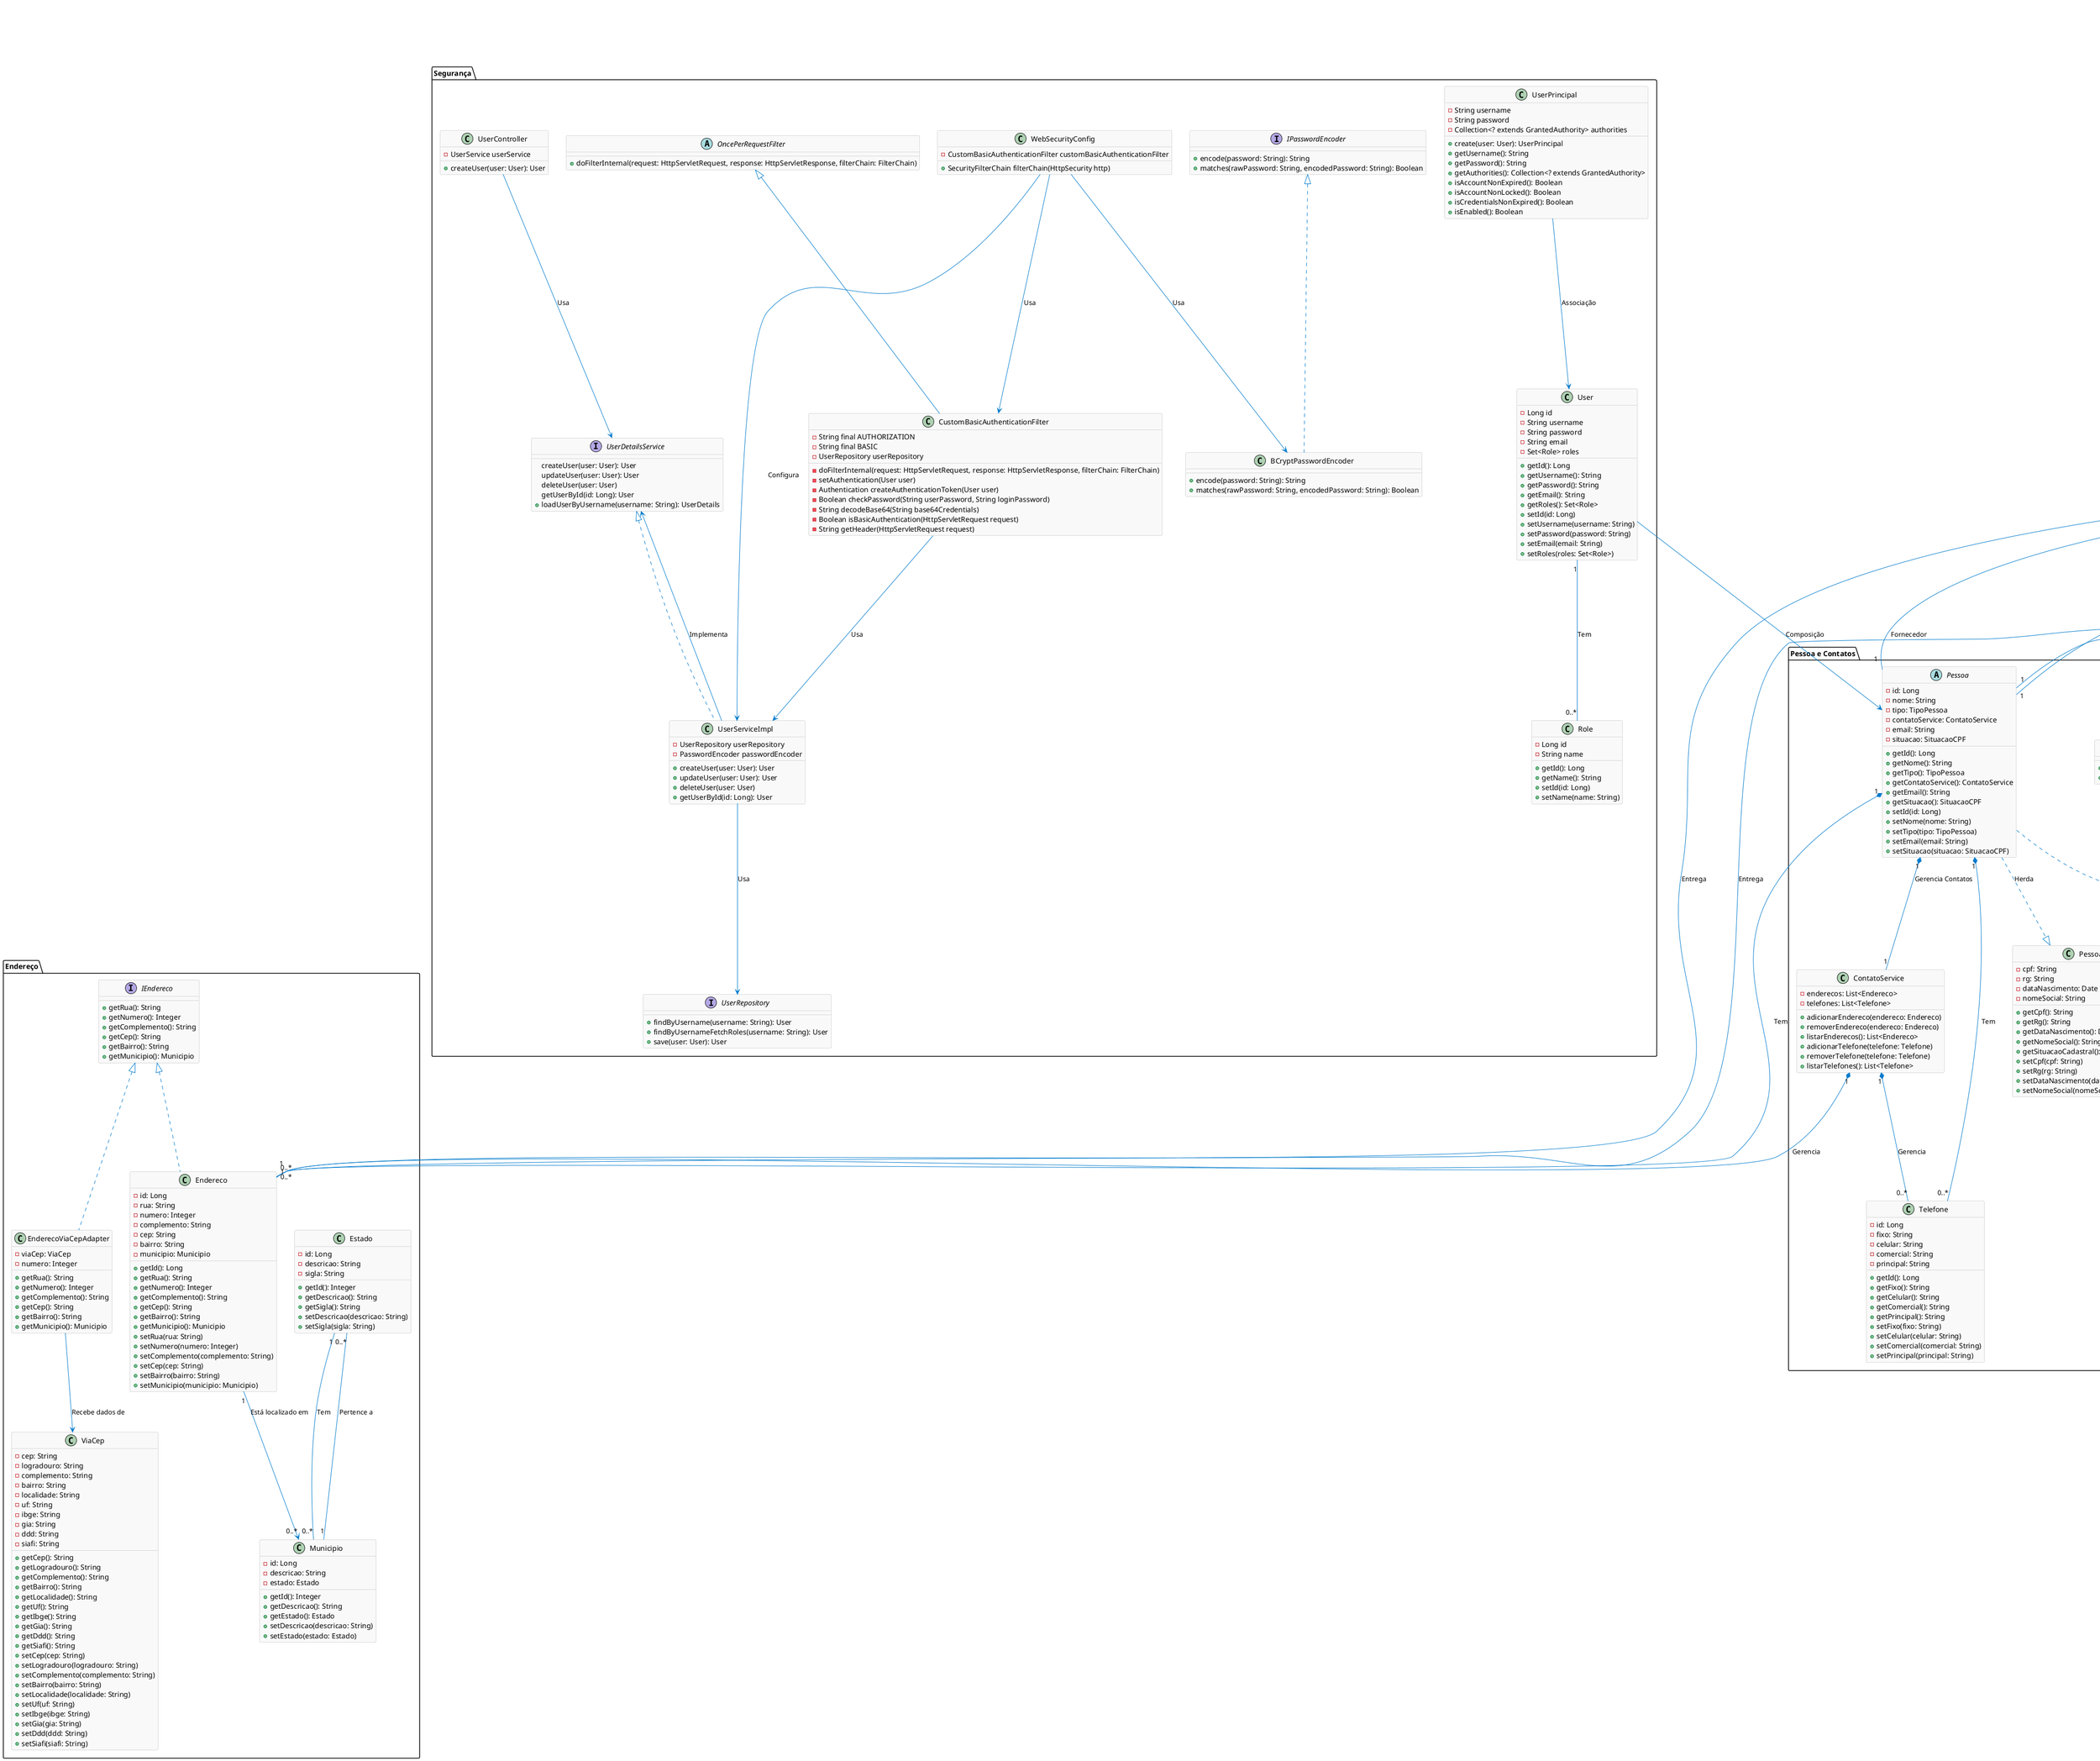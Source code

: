 @startuml

' Define a aparência das linhas e caixas
skinparam class {
    BackgroundColor #F9F9F9
    BorderColor #B5B5B5
    ArrowColor #007ACC
}

' Define estilos para diferentes tipos de relacionamentos
skinparam class {
    ArrowColor #007ACC
    BackgroundColor #F9F9F9
    BorderColor #B5B5B5
}

skinparam class {
    BackgroundColor #F9F9F9
    BorderColor #B5B5B5
}

' Define o estilo das interfaces
skinparam interface {
    BackgroundColor #D0E8FF
    BorderColor #007ACC
}

' Classes e interfaces relacionadas a Endereço
package "Endereço" {
    class Estado {
        - id: Long
        - descricao: String
        - sigla: String
        + getId(): Integer
        + getDescricao(): String
        + getSigla(): String
        + setDescricao(descricao: String)
        + setSigla(sigla: String)
    }

    class Municipio {
        - id: Long
        - descricao: String
        - estado: Estado
        + getId(): Integer
        + getDescricao(): String
        + getEstado(): Estado
        + setDescricao(descricao: String)
        + setEstado(estado: Estado)
    }

    class ViaCep {
        - cep: String
        - logradouro: String
        - complemento: String
        - bairro: String
        - localidade: String
        - uf: String
        - ibge: String
        - gia: String
        - ddd: String
        - siafi: String
        + getCep(): String
        + getLogradouro(): String
        + getComplemento(): String
        + getBairro(): String
        + getLocalidade(): String
        + getUf(): String
        + getIbge(): String
        + getGia(): String
        + getDdd(): String
        + getSiafi(): String
        + setCep(cep: String)
        + setLogradouro(logradouro: String)
        + setComplemento(complemento: String)
        + setBairro(bairro: String)
        + setLocalidade(localidade: String)
        + setUf(uf: String)
        + setIbge(ibge: String)
        + setGia(gia: String)
        + setDdd(ddd: String)
        + setSiafi(siafi: String)
    }

    interface IEndereco {
        + getRua(): String
        + getNumero(): Integer
        + getComplemento(): String
        + getCep(): String
        + getBairro(): String
        + getMunicipio(): Municipio
    }

    class EnderecoViaCepAdapter implements IEndereco {
        - viaCep: ViaCep
        - numero: Integer
        + getRua(): String
        + getNumero(): Integer
        + getComplemento(): String
        + getCep(): String
        + getBairro(): String
        + getMunicipio(): Municipio
    }

    class Endereco implements IEndereco {
        - id: Long
        - rua: String
        - numero: Integer
        - complemento: String
        - cep: String
        - bairro: String
        - municipio: Municipio
        + getId(): Long
        + getRua(): String
        + getNumero(): Integer
        + getComplemento(): String
        + getCep(): String
        + getBairro(): String
        + getMunicipio(): Municipio
        + setRua(rua: String)
        + setNumero(numero: Integer)
        + setComplemento(complemento: String)
        + setCep(cep: String)
        + setBairro(bairro: String)
        + setMunicipio(municipio: Municipio)
    }
}

' Classes e interfaces relacionadas a Pessoa
package "Pessoa e Contatos" {
    class Telefone {
        - id: Long
        - fixo: String
        - celular: String
        - comercial: String
        - principal: String
        + getId(): Long
        + getFixo(): String
        + getCelular(): String
        + getComercial(): String
        + getPrincipal(): String
        + setFixo(fixo: String)
        + setCelular(celular: String)
        + setComercial(comercial: String)
        + setPrincipal(principal: String)
    }

    class ContatoService {
        - enderecos: List<Endereco>
        - telefones: List<Telefone>
        + adicionarEndereco(endereco: Endereco)
        + removerEndereco(endereco: Endereco)
        + listarEnderecos(): List<Endereco>
        + adicionarTelefone(telefone: Telefone)
        + removerTelefone(telefone: Telefone)
        + listarTelefones(): List<Telefone>
    }

    enum TipoPessoa {
        CLIENTE
        FORNECEDOR
        REPRESENTANTE
        FUNCIONARIO
        ADMINISTRADOR
    }


    class PessoaFactory {
        ' + createPessoaFisica(cpf: String, rg: String, dataNascimento: Date, nomeSocial: String): PessoaFisica
        ' + createPessoaJuridica(cnpj: String, inscricaoEstadual: String, inscricaoMunicipal: String, razaoSocial: String, ramoAtividade: String, situacaoCadastral: SituacaoCNPJ): PessoaJuridica
        + createPessoaFisica(): PessoaFisica
        + createPessoaJuridica(): PessoaJuridica
    }

    abstract class Pessoa {
        - id: Long
        - nome: String
        - tipo: TipoPessoa
        - contatoService: ContatoService
        - email: String
        - situacao: SituacaoCPF
        + getId(): Long
        + getNome(): String
        + getTipo(): TipoPessoa
        + getContatoService(): ContatoService
        + getEmail(): String
        + getSituacao(): SituacaoCPF
        + setId(id: Long)
        + setNome(nome: String)
        + setTipo(tipo: TipoPessoa)
        + setEmail(email: String)
        + setSituacao(situacao: SituacaoCPF)
    }

    enum SituacaoCPF {
        REGULAR
        PENDENTE
        SUSPENSO
        CANCELADO
        NULO
    }

    class PessoaFisica {
        - cpf: String
        - rg: String
        - dataNascimento: Date
        - nomeSocial: String
        + getCpf(): String
        + getRg(): String
        + getDataNascimento(): Date
        + getNomeSocial(): String
        + getSituacaoCadastral(): SituacaoCPF
        + setCpf(cpf: String)
        + setRg(rg: String)
        + setDataNascimento(dataNascimento: Date)
        + setNomeSocial(nomeSocial: String)
    }

    enum SituacaoCNPJ {
        ATIVO
        SUSPENSA
        INAPTA
        BAIXADA
        NULA
    }

    class PessoaJuridica {
        - cnpj: String
        - inscricaoEstadual: String
        - inscricaoMunicipal: String
        - razaoSocial: String
        - ramoAtividade: String
        - situacaoCadastral: SituacaoCNPJ
        + getCnpj(): String
        + getInscricaoEstadual(): String
        + getInscricaoMunicipal(): String
        + getRazaoSocial(): String
        + getRamoAtividade(): String
        + getSituacaoCadastral(): SituacaoCNPJ
        + setCnpj(cnpj: String)
        + setInscricaoEstadual(inscricaoEstadual: String)
        + setInscricaoMunicipal(inscricaoMunicipal: String)
        + setRazaoSocial(razaoSocial: String)
        + setRamoAtividade(ramoAtividade: String)
        + setSituacaoCadastral(situacaoCadastral: SituacaoCNPJ)
    }
}

' Classes e interfaces relacionadas a Produtos e Estoque
package "Produtos e Estoque" {
    enum Metrica {
        UNIDADE
        KILOGRAMAS
        METROS
        LITROS
    }

    class Produto {
        - id: Long
        - marca: String
        - modelo: String
        - descricao: String
        - metrica: Metrica
        - valorCusto: Decimal
        - valorVenda: Decimal
        + getId(): Long
        + getMarca(): String
        + getModelo(): String
        + getDescricao(): String
        + getMetrica(): Metrica
        + getValorCusto(): Decimal
        + getValorVenda(): Decimal
        + setMarca(marca: String)
        + setModelo(modelo: String)
        + setDescricao(descricao: String)
        + setMetrica(metrica: Metrica)
        + setValorCusto(valorCusto: Decimal)
        + setValorVenda(valorVenda: Decimal)
    }

    class LocalArmazenamento {
        - id: Long
        - nome: String
        - endereco: Endereco
        - capacidadeTotal: Decimal
        - capacidadeDisponivel: Decimal
        + getId(): Long
        + getNome(): String
        + getEndereco(): Endereco
        + getCapacidadeTotal(): Decimal
        + getCapacidadeDisponivel(): Decimal
        + setNome(nome: String)
        + setEndereco(endereco: Endereco)
        + setCapacidadeTotal(capacidadeTotal: Decimal)
        + setCapacidadeDisponivel(capacidadeDisponivel: Decimal)
    }

    class Estoque {
        - id: Long
        - produto: Produto
        - quantidade: Decimal
        - tipoMedida: Metrica
        - localArmazenamento: LocalArmazenamento
        + getId(): Long
        + getProduto(): Produto
        + getQuantidade(): Decimal
        + getTipoMedida(): Metrica
        + getLocalArmazenamento(): LocalArmazenamento
        + setProduto(produto: Produto)
        + setQuantidade(quantidade: Decimal)
        + setTipoMedida(tipoMedida: Metrica)
        + setLocalArmazenamento(localArmazenamento: LocalArmazenamento)
    }
}
' Classes e interfaces relacionadas a Pagamento
package "Pagamentos" {
    enum TipoPagamento {
        PIX
        BOLETO
        CARTAO
        BITCOINS
    }

    enum StatusPagamento {
        PENDENTE
        CONFIRMADO
        CANCELADO
    }

    class Pagamento {
        - id: Long
        - valor: Decimal
        - data: Date
        - status: StatusPagamento
        - dataConfirmacao: Date
        - tipoPagamento: TipoPagamento
        - processar: IPagamentoProcessar
        - validar: IPagamentoValidar
        - notificar: IPagamentoNotificar
        + getId(): Long
        + getValor(): Decimal
        + getData(): Date
        + getStatus(): StatusPagamento
        + getDataConfirmacao(): Date
        + getTipoPagamento(): TipoPagamento
        + setValor(valor: Decimal)
        + setData(data: Date)
        + setStatus(status: StatusPagamento)
        + setDataConfirmacao(dataConfirmacao: Date)
        + setTipoPagamento(tipoPagamento: TipoPagamento)
        + setProcessar(processar: IPagamentoProcessar)
        + setValidar(validar: IPagamentoValidar)
        + setNotificar(notificar: IPagamentoNotificar)
        + processar()
    }

    ' Segregacao de Interfaces para as Estratégias de Pagamento
    interface IPagamentoProcessar {
        + processarPagamento(pagamento: Pagamento)
    }

    interface IPagamentoValidar {
        + validarPagamento(pagamento: Pagamento): Boolean
    }

    interface IPagamentoNotificar {
        + notificarStatus(pagamento: Pagamento)
    }

    class PagamentoPIX implements IPagamentoProcessar, IPagamentoValidar, IPagamentoNotificar {
        + processarPagamento(pagamento: Pagamento)
        + validarPagamento(pagamento: Pagamento): Boolean
        + notificarStatus(pagamento: Pagamento)
    }

    class PagamentoBoleto implements IPagamentoProcessar, IPagamentoValidar, IPagamentoNotificar {
        + processarPagamento(pagamento: Pagamento)
        + validarPagamento(pagamento: Pagamento): Boolean
        + notificarStatus(pagamento: Pagamento)
    }

    class PagamentoCartao implements IPagamentoProcessar, IPagamentoValidar, IPagamentoNotificar {
        + processarPagamento(pagamento: Pagamento)
        + validarPagamento(pagamento: Pagamento): Boolean
        + notificarStatus(pagamento: Pagamento)
    }

    class PagamentoBitcoins implements IPagamentoProcessar, IPagamentoValidar, IPagamentoNotificar {
        + processarPagamento(pagamento: Pagamento)
        + validarPagamento(pagamento: Pagamento): Boolean
        + notificarStatus(pagamento: Pagamento)
    }
}

' Classes e interfaces relacionadas a Pedidos
package "Pedidos" {
    class ItemPedido {
        - id: Long
        - produto: Produto
        - quantidade: Decimal
        - valorAtualProduto: Decimal
        - dataPedido: Date
        - subTotal: Decimal
        + getId(): Long
        + getProduto(): Produto
        + getQuantidade(): Decimal
        + getValorAtualProduto(): Decimal
        + getDataPedido(): Date
        + getSubTotal(): Decimal
        + setProduto(produto: Produto)
        + setQuantidade(quantidade: Decimal)
        + setValorAtualProduto(valorAtualProduto: Decimal)
        + setDataPedido(dataPedido: Date)
        + setSubTotal(subTotal: Decimal)
    }

    class PedidoVenda {
        - id: Long
        - cliente: Pessoa
        - cpfNota: String
        - itens: List<ItemPedido>
        - valorTotal: Decimal
        - dataPedido: Date
        - pagamento: Pagamento
        - dataEntrega: Date
        - localEntrega: Endereco
        + getId(): Long
        + getCliente(): Pessoa
        + getCpfNota(): String
        + getItens(): List<ItemPedido>
        + getValorTotal(): Decimal
        + getDataPedido(): Date
        + getPagamento(): Pagamento
        + getDataEntrega(): Date
        + getLocalEntrega(): Endereco
        + setCliente(cliente: Pessoa)
        + setCpfNota(cpfNota: String)
        + setItens(itens: List<ItemPedido>)
        + setValorTotal(valorTotal: Decimal)
        + setDataPedido(dataPedido: Date)
        + setPagamento(pagamento: Pagamento)
        + setDataEntrega(dataEntrega: Date)
        + setLocalEntrega(localEntrega: Endereco)
    }

    class PedidoCompra {
        - id: Long
        - comprador: Pessoa
        - fornecedor: Pessoa
        - itens: List<ItemPedido>
        - valorTotal: Decimal
        - dataPedido: Date
        - pagamento: Pagamento
        - dataEntrega: Date
        - localEntrega: Endereco
        + getId(): Long
        + getComprador(): Pessoa
        + getFornecedor(): Pessoa
        + getItens(): List<ItemPedido>
        + getValorTotal(): Decimal
        + getDataPedido(): Date
        + getPagamento(): Pagamento
        + getDataEntrega(): Date
        + getLocalEntrega(): Endereco
        + setComprador(comprador: Pessoa)
        + setFornecedor(fornecedor: Pessoa)
        + setItens(itens: List<ItemPedido>)
        + setValorTotal(valorTotal: Decimal)
        + setDataPedido(dataPedido: Date)
        + setPagamento(pagamento: Pagamento)
        + setDataEntrega(dataEntrega: Date)
        + setLocalEntrega(localEntrega: Endereco)
    }
}

' Adicionando componentes de segurança
package "Segurança" {
    
    interface UserDetailsService {
        createUser(user: User): User
        updateUser(user: User): User
        deleteUser(user: User)
        getUserById(id: Long): User
        + loadUserByUsername(username: String): UserDetails
    }
    
    class UserPrincipal {
        - String username
        - String password
        - Collection<? extends GrantedAuthority> authorities
        + create(user: User): UserPrincipal
        + getUsername(): String
        + getPassword(): String
        + getAuthorities(): Collection<? extends GrantedAuthority>
        + isAccountNonExpired(): Boolean
        + isAccountNonLocked(): Boolean
        + isCredentialsNonExpired(): Boolean
        + isEnabled(): Boolean
    }

    class User {
        - Long id
        - String username
        - String password
        - String email
        - Set<Role> roles
        + getId(): Long
        + getUsername(): String
        + getPassword(): String
        + getEmail(): String
        + getRoles(): Set<Role>
        + setId(id: Long)
        + setUsername(username: String)
        + setPassword(password: String)
        + setEmail(email: String)
        + setRoles(roles: Set<Role>)
    }

    class Role {
        - Long id
        - String name
        + getId(): Long
        + getName(): String
        + setId(id: Long)
        + setName(name: String)
    }

    class UserServiceImpl implements UserDetailsService {
        - UserRepository userRepository
        - PasswordEncoder passwordEncoder
        + createUser(user: User): User
        + updateUser(user: User): User
        + deleteUser(user: User)
        + getUserById(id: Long): User
    }

    interface UserRepository {
        + findByUsername(username: String): User
        + findByUsernameFetchRoles(username: String): User
        + save(user: User): User
    }
    
    interface IPasswordEncoder {
        + encode(password: String): String
        + matches(rawPassword: String, encodedPassword: String): Boolean
    }

    class BCryptPasswordEncoder implements IPasswordEncoder {
        + encode(password: String): String
        + matches(rawPassword: String, encodedPassword: String): Boolean
    }
    
    class CustomBasicAuthenticationFilter extends OncePerRequestFilter {
        - String final AUTHORIZATION
        - String final BASIC
        - UserRepository userRepository
        - doFilterInternal(request: HttpServletRequest, response: HttpServletResponse, filterChain: FilterChain)
        - setAuthentication(User user)
        - Authentication createAuthenticationToken(User user)
        - Boolean checkPassword(String userPassword, String loginPassword)
        - String decodeBase64(String base64Credentials)
        - Boolean isBasicAuthentication(HttpServletRequest request)
        - String getHeader(HttpServletRequest request)
    }

    abstract class OncePerRequestFilter {
        + doFilterInternal(request: HttpServletRequest, response: HttpServletResponse, filterChain: FilterChain)
    }

    class WebSecurityConfig {
        - CustomBasicAuthenticationFilter customBasicAuthenticationFilter
        + SecurityFilterChain filterChain(HttpSecurity http)
    }

    class UserController {
        - UserService userService
        + createUser(user: User): User
    }

}

' Relacionamentos

Estado "1" -- "0..*" Municipio: "Tem"
Municipio "1" -- "0..*" Estado : "Pertence a"
Endereco "1" --> "0..*" Municipio : "Está localizado em"

EnderecoViaCepAdapter --> ViaCep : "Recebe dados de"

' Adiciona a composição ou agregação onde for necessário
Pessoa "1" *-- "1" ContatoService : "Gerencia Contatos"
ContatoService "1" *-- "0..*" Endereco : "Gerencia"
ContatoService "1" *-- "0..*" Telefone : "Gerencia"

' Atualiza a relação entre Pessoa e ContatoService para composição
Pessoa "1" *-- "0..*" Endereco : "Tem"
Pessoa "1" *-- "0..*" Telefone : "Tem"

' Atualiza a herança para refletir a abstração de Pessoa

PessoaFactory ..> PessoaFisica : "Cria"
PessoaFactory ..> PessoaJuridica : "Cria"
Pessoa ..|> PessoaFisica : "Herda"
Pessoa ..|> PessoaJuridica : "Herda"

Produto "1" -- "0..*" Estoque : "Possui"
Estoque "1" -- "1" LocalArmazenamento : "Armazenado em"

ItemPedido "1" -- "1" Produto : "Refere-se"
PedidoVenda "1" -- "0..*" ItemPedido : "Contém"
PedidoCompra "1" -- "0..*" ItemPedido : "Contém"

PedidoVenda "1" -- "1" Pessoa : "Cliente"
PedidoVenda "1" -- "1" Endereco : "Entrega"

PedidoCompra "1" -- "1" Pessoa : "Fornecedor"
PedidoCompra "1" -- "1" Endereco : "Entrega"
PedidoCompra "1" -- "1" Pessoa : "Comprador"

Pagamento "1" -- "1" PedidoVenda : "Relacionado a"
Pagamento "1" -- "1" PedidoCompra : "Relacionado a"

Pagamento ..> IPagamentoProcessar : "Utiliza para processar"
Pagamento ..> IPagamentoValidar : "Utiliza para validar"
Pagamento ..> IPagamentoNotificar : "Utiliza para notificar"

User --> Pessoa : "Composição"
User "1" -- "0..*" Role : "Tem"
UserServiceImpl --> UserRepository : "Usa"
UserServiceImpl --> UserDetailsService : "Implementa"
UserPrincipal --> User : "Associação"
CustomBasicAuthenticationFilter --> UserServiceImpl : "Usa"
WebSecurityConfig --> CustomBasicAuthenticationFilter : "Usa"
WebSecurityConfig --> UserServiceImpl : "Configura"
WebSecurityConfig --> BCryptPasswordEncoder : "Usa"

UserController --> UserDetailsService : "Usa"

@enduml
